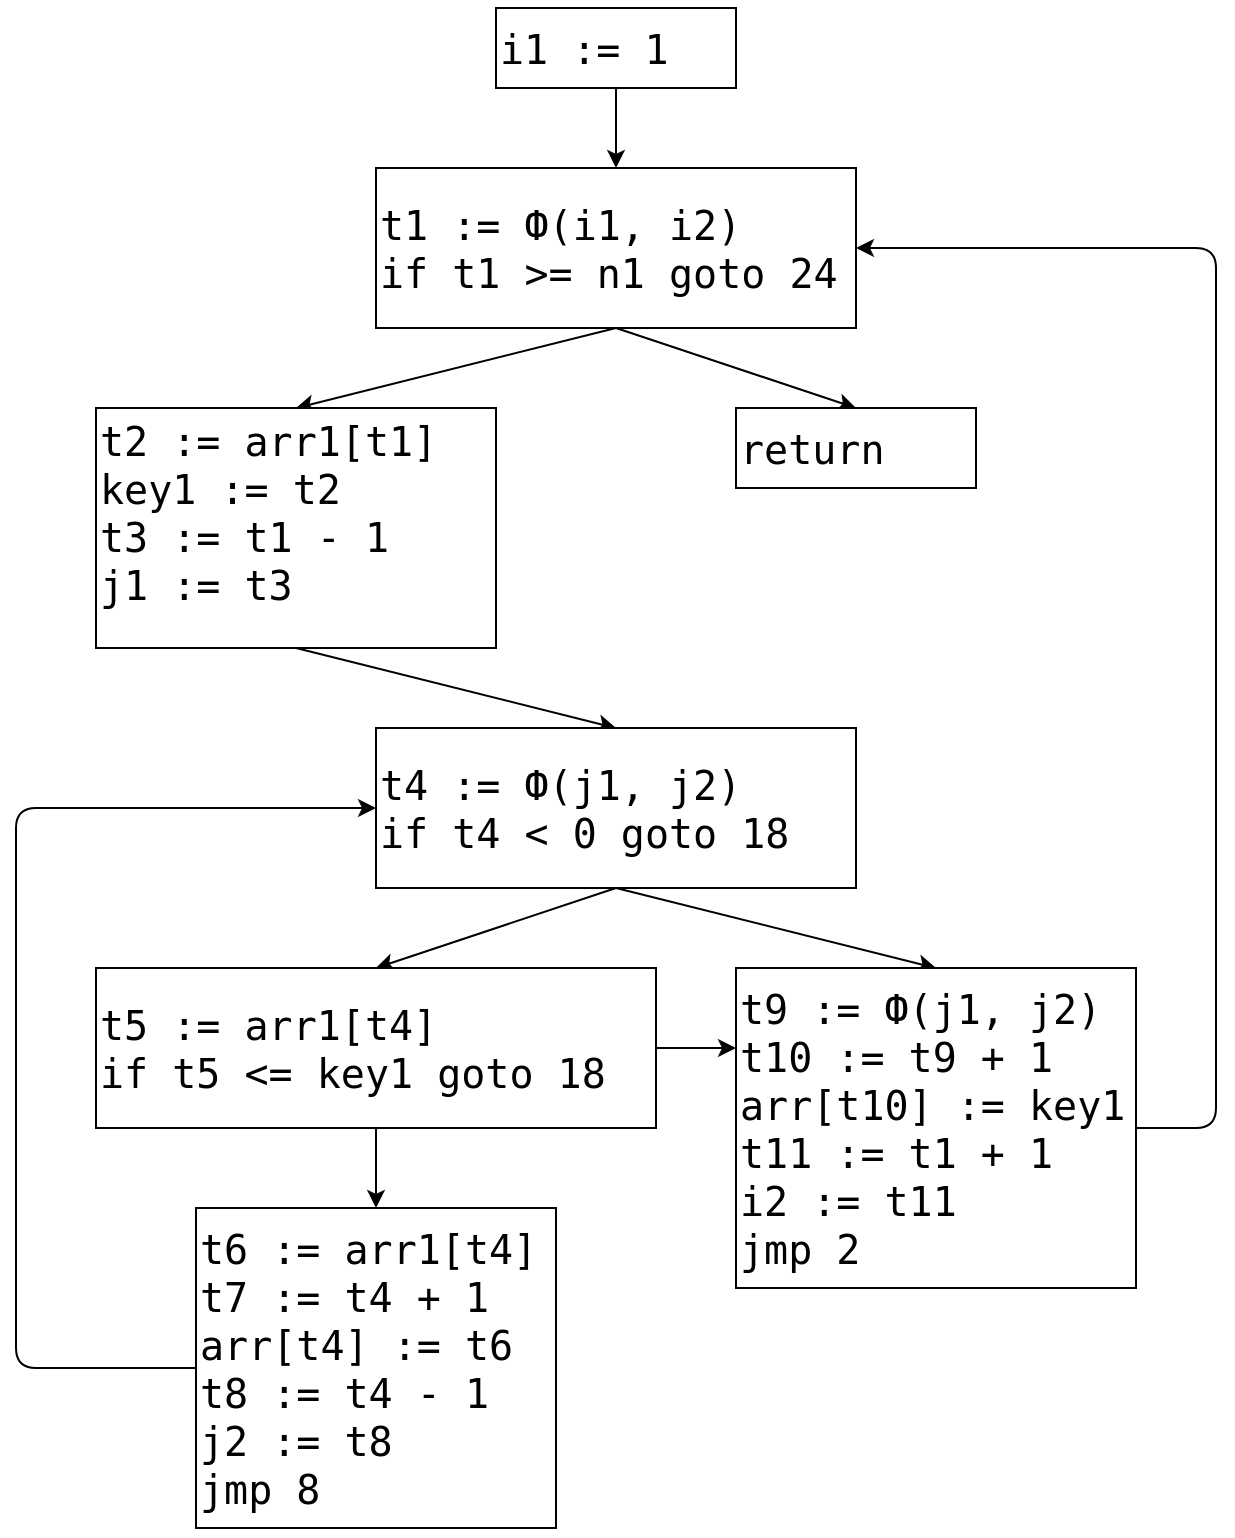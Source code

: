 <mxfile>
    <diagram id="PkZ5PiRKPCs-6HA4wls5" name="Graf">
        <mxGraphModel dx="835" dy="987" grid="1" gridSize="10" guides="1" tooltips="1" connect="1" arrows="1" fold="1" page="1" pageScale="1" pageWidth="850" pageHeight="1100" math="0" shadow="0">
            <root>
                <mxCell id="0"/>
                <mxCell id="1" parent="0"/>
                <mxCell id="5" style="edgeStyle=none;html=1;entryX=0.5;entryY=0;entryDx=0;entryDy=0;fontSize=20;" edge="1" parent="1" source="2" target="3">
                    <mxGeometry relative="1" as="geometry"/>
                </mxCell>
                <mxCell id="2" value="&lt;pre&gt;&lt;font style=&quot;font-size: 20px&quot;&gt;i1 := 1&lt;/font&gt;&lt;/pre&gt;" style="rounded=0;whiteSpace=wrap;html=1;align=left;" vertex="1" parent="1">
                    <mxGeometry x="280" y="120" width="120" height="40" as="geometry"/>
                </mxCell>
                <mxCell id="8" style="edgeStyle=none;html=1;exitX=0.5;exitY=1;exitDx=0;exitDy=0;entryX=0.5;entryY=0;entryDx=0;entryDy=0;fontSize=20;" edge="1" parent="1" source="3" target="6">
                    <mxGeometry relative="1" as="geometry"/>
                </mxCell>
                <mxCell id="9" style="edgeStyle=none;html=1;exitX=0.5;exitY=1;exitDx=0;exitDy=0;entryX=0.5;entryY=0;entryDx=0;entryDy=0;fontSize=20;" edge="1" parent="1" source="3" target="7">
                    <mxGeometry relative="1" as="geometry"/>
                </mxCell>
                <mxCell id="3" value="&lt;pre&gt;&lt;span style=&quot;font-size: 20px&quot;&gt;t1 := Ф(i1, i2)&lt;br/&gt;if t1 &amp;gt;= n1 goto 24&lt;/span&gt;&lt;/pre&gt;" style="rounded=0;whiteSpace=wrap;html=1;align=left;" vertex="1" parent="1">
                    <mxGeometry x="220" y="200" width="240" height="80" as="geometry"/>
                </mxCell>
                <mxCell id="11" style="edgeStyle=none;html=1;exitX=0.5;exitY=1;exitDx=0;exitDy=0;entryX=0.5;entryY=0;entryDx=0;entryDy=0;fontSize=20;" edge="1" parent="1" source="6" target="10">
                    <mxGeometry relative="1" as="geometry"/>
                </mxCell>
                <mxCell id="6" value="&lt;pre&gt;&lt;span style=&quot;font-size: 20px&quot;&gt;t2 := arr1[t1]&lt;br&gt;key1 := t2&lt;br&gt;t3 := t1 - 1&lt;br&gt;j1 := t3&lt;/span&gt;&lt;br&gt;&lt;/pre&gt;&lt;div&gt;&lt;br&gt;&lt;/div&gt;" style="rounded=0;whiteSpace=wrap;html=1;align=left;" vertex="1" parent="1">
                    <mxGeometry x="80" y="320" width="200" height="120" as="geometry"/>
                </mxCell>
                <mxCell id="7" value="&lt;pre&gt;&lt;font style=&quot;font-size: 20px&quot;&gt;return&lt;/font&gt;&lt;/pre&gt;" style="rounded=0;whiteSpace=wrap;html=1;align=left;" vertex="1" parent="1">
                    <mxGeometry x="400" y="320" width="120" height="40" as="geometry"/>
                </mxCell>
                <mxCell id="13" style="edgeStyle=none;html=1;exitX=0.5;exitY=1;exitDx=0;exitDy=0;entryX=0.5;entryY=0;entryDx=0;entryDy=0;fontSize=20;" edge="1" parent="1" source="10" target="12">
                    <mxGeometry relative="1" as="geometry"/>
                </mxCell>
                <mxCell id="15" style="edgeStyle=none;html=1;exitX=0.5;exitY=1;exitDx=0;exitDy=0;entryX=0.5;entryY=0;entryDx=0;entryDy=0;fontSize=20;" edge="1" parent="1" source="10" target="14">
                    <mxGeometry relative="1" as="geometry"/>
                </mxCell>
                <mxCell id="10" value="&lt;pre&gt;&lt;span style=&quot;font-size: 20px&quot;&gt;t4 := Ф(j1, j2)&lt;br/&gt;if t4 &amp;lt; 0 goto 18&lt;/span&gt;&lt;/pre&gt;" style="rounded=0;whiteSpace=wrap;html=1;align=left;" vertex="1" parent="1">
                    <mxGeometry x="220" y="480" width="240" height="80" as="geometry"/>
                </mxCell>
                <mxCell id="20" style="edgeStyle=none;html=1;exitX=1;exitY=0.5;exitDx=0;exitDy=0;entryX=1;entryY=0.5;entryDx=0;entryDy=0;fontSize=20;" edge="1" parent="1" source="12" target="3">
                    <mxGeometry relative="1" as="geometry">
                        <Array as="points">
                            <mxPoint x="640" y="680"/>
                            <mxPoint x="640" y="240"/>
                        </Array>
                    </mxGeometry>
                </mxCell>
                <mxCell id="12" value="&lt;pre&gt;&lt;span style=&quot;font-size: 20px&quot;&gt;t9 := Ф(j1, j2)&lt;br/&gt;t10 := t9 + 1&lt;br/&gt;arr[t10] := key1&lt;br/&gt;t11 := t1 + 1&lt;br/&gt;i2 := t11&lt;br/&gt;jmp 2&lt;/span&gt;&lt;/pre&gt;" style="rounded=0;whiteSpace=wrap;html=1;align=left;" vertex="1" parent="1">
                    <mxGeometry x="400" y="600" width="200" height="160" as="geometry"/>
                </mxCell>
                <mxCell id="17" style="edgeStyle=none;html=1;exitX=1;exitY=0.5;exitDx=0;exitDy=0;entryX=0;entryY=0.25;entryDx=0;entryDy=0;fontSize=20;" edge="1" parent="1" source="14" target="12">
                    <mxGeometry relative="1" as="geometry"/>
                </mxCell>
                <mxCell id="18" style="edgeStyle=none;html=1;exitX=0.5;exitY=1;exitDx=0;exitDy=0;entryX=0.5;entryY=0;entryDx=0;entryDy=0;fontSize=20;" edge="1" parent="1" source="14" target="16">
                    <mxGeometry relative="1" as="geometry"/>
                </mxCell>
                <mxCell id="14" value="&lt;pre&gt;&lt;span style=&quot;font-size: 20px&quot;&gt;t5 := arr1[t4]&lt;br/&gt;if t5 &amp;lt;= key1 goto 18&lt;/span&gt;&lt;/pre&gt;" style="rounded=0;whiteSpace=wrap;html=1;align=left;" vertex="1" parent="1">
                    <mxGeometry x="80" y="600" width="280" height="80" as="geometry"/>
                </mxCell>
                <mxCell id="19" style="edgeStyle=none;html=1;entryX=0;entryY=0.5;entryDx=0;entryDy=0;fontSize=20;" edge="1" parent="1" source="16" target="10">
                    <mxGeometry relative="1" as="geometry">
                        <Array as="points">
                            <mxPoint x="40" y="800"/>
                            <mxPoint x="40" y="520"/>
                        </Array>
                    </mxGeometry>
                </mxCell>
                <mxCell id="16" value="&lt;pre&gt;&lt;span style=&quot;font-size: 20px&quot;&gt;t6 := arr1[t4]&lt;br/&gt;t7 := t4 + 1&lt;br/&gt;arr[t4] := t6&lt;br/&gt;t8 := t4 - 1&lt;br/&gt;j2 := t8&lt;br/&gt;jmp 8&lt;/span&gt;&lt;/pre&gt;" style="rounded=0;whiteSpace=wrap;html=1;align=left;" vertex="1" parent="1">
                    <mxGeometry x="130" y="720" width="180" height="160" as="geometry"/>
                </mxCell>
            </root>
        </mxGraphModel>
    </diagram>
</mxfile>
